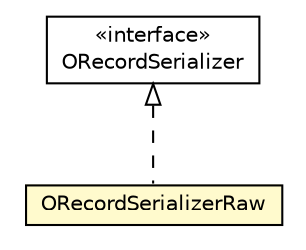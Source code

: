 #!/usr/local/bin/dot
#
# Class diagram 
# Generated by UMLGraph version R5_6-24-gf6e263 (http://www.umlgraph.org/)
#

digraph G {
	edge [fontname="Helvetica",fontsize=10,labelfontname="Helvetica",labelfontsize=10];
	node [fontname="Helvetica",fontsize=10,shape=plaintext];
	nodesep=0.25;
	ranksep=0.5;
	// com.orientechnologies.orient.core.serialization.serializer.record.ORecordSerializer
	c5673362 [label=<<table title="com.orientechnologies.orient.core.serialization.serializer.record.ORecordSerializer" border="0" cellborder="1" cellspacing="0" cellpadding="2" port="p" href="./ORecordSerializer.html">
		<tr><td><table border="0" cellspacing="0" cellpadding="1">
<tr><td align="center" balign="center"> &#171;interface&#187; </td></tr>
<tr><td align="center" balign="center"> ORecordSerializer </td></tr>
		</table></td></tr>
		</table>>, URL="./ORecordSerializer.html", fontname="Helvetica", fontcolor="black", fontsize=10.0];
	// com.orientechnologies.orient.core.serialization.serializer.record.ORecordSerializerRaw
	c5673366 [label=<<table title="com.orientechnologies.orient.core.serialization.serializer.record.ORecordSerializerRaw" border="0" cellborder="1" cellspacing="0" cellpadding="2" port="p" bgcolor="lemonChiffon" href="./ORecordSerializerRaw.html">
		<tr><td><table border="0" cellspacing="0" cellpadding="1">
<tr><td align="center" balign="center"> ORecordSerializerRaw </td></tr>
		</table></td></tr>
		</table>>, URL="./ORecordSerializerRaw.html", fontname="Helvetica", fontcolor="black", fontsize=10.0];
	//com.orientechnologies.orient.core.serialization.serializer.record.ORecordSerializerRaw implements com.orientechnologies.orient.core.serialization.serializer.record.ORecordSerializer
	c5673362:p -> c5673366:p [dir=back,arrowtail=empty,style=dashed];
}

